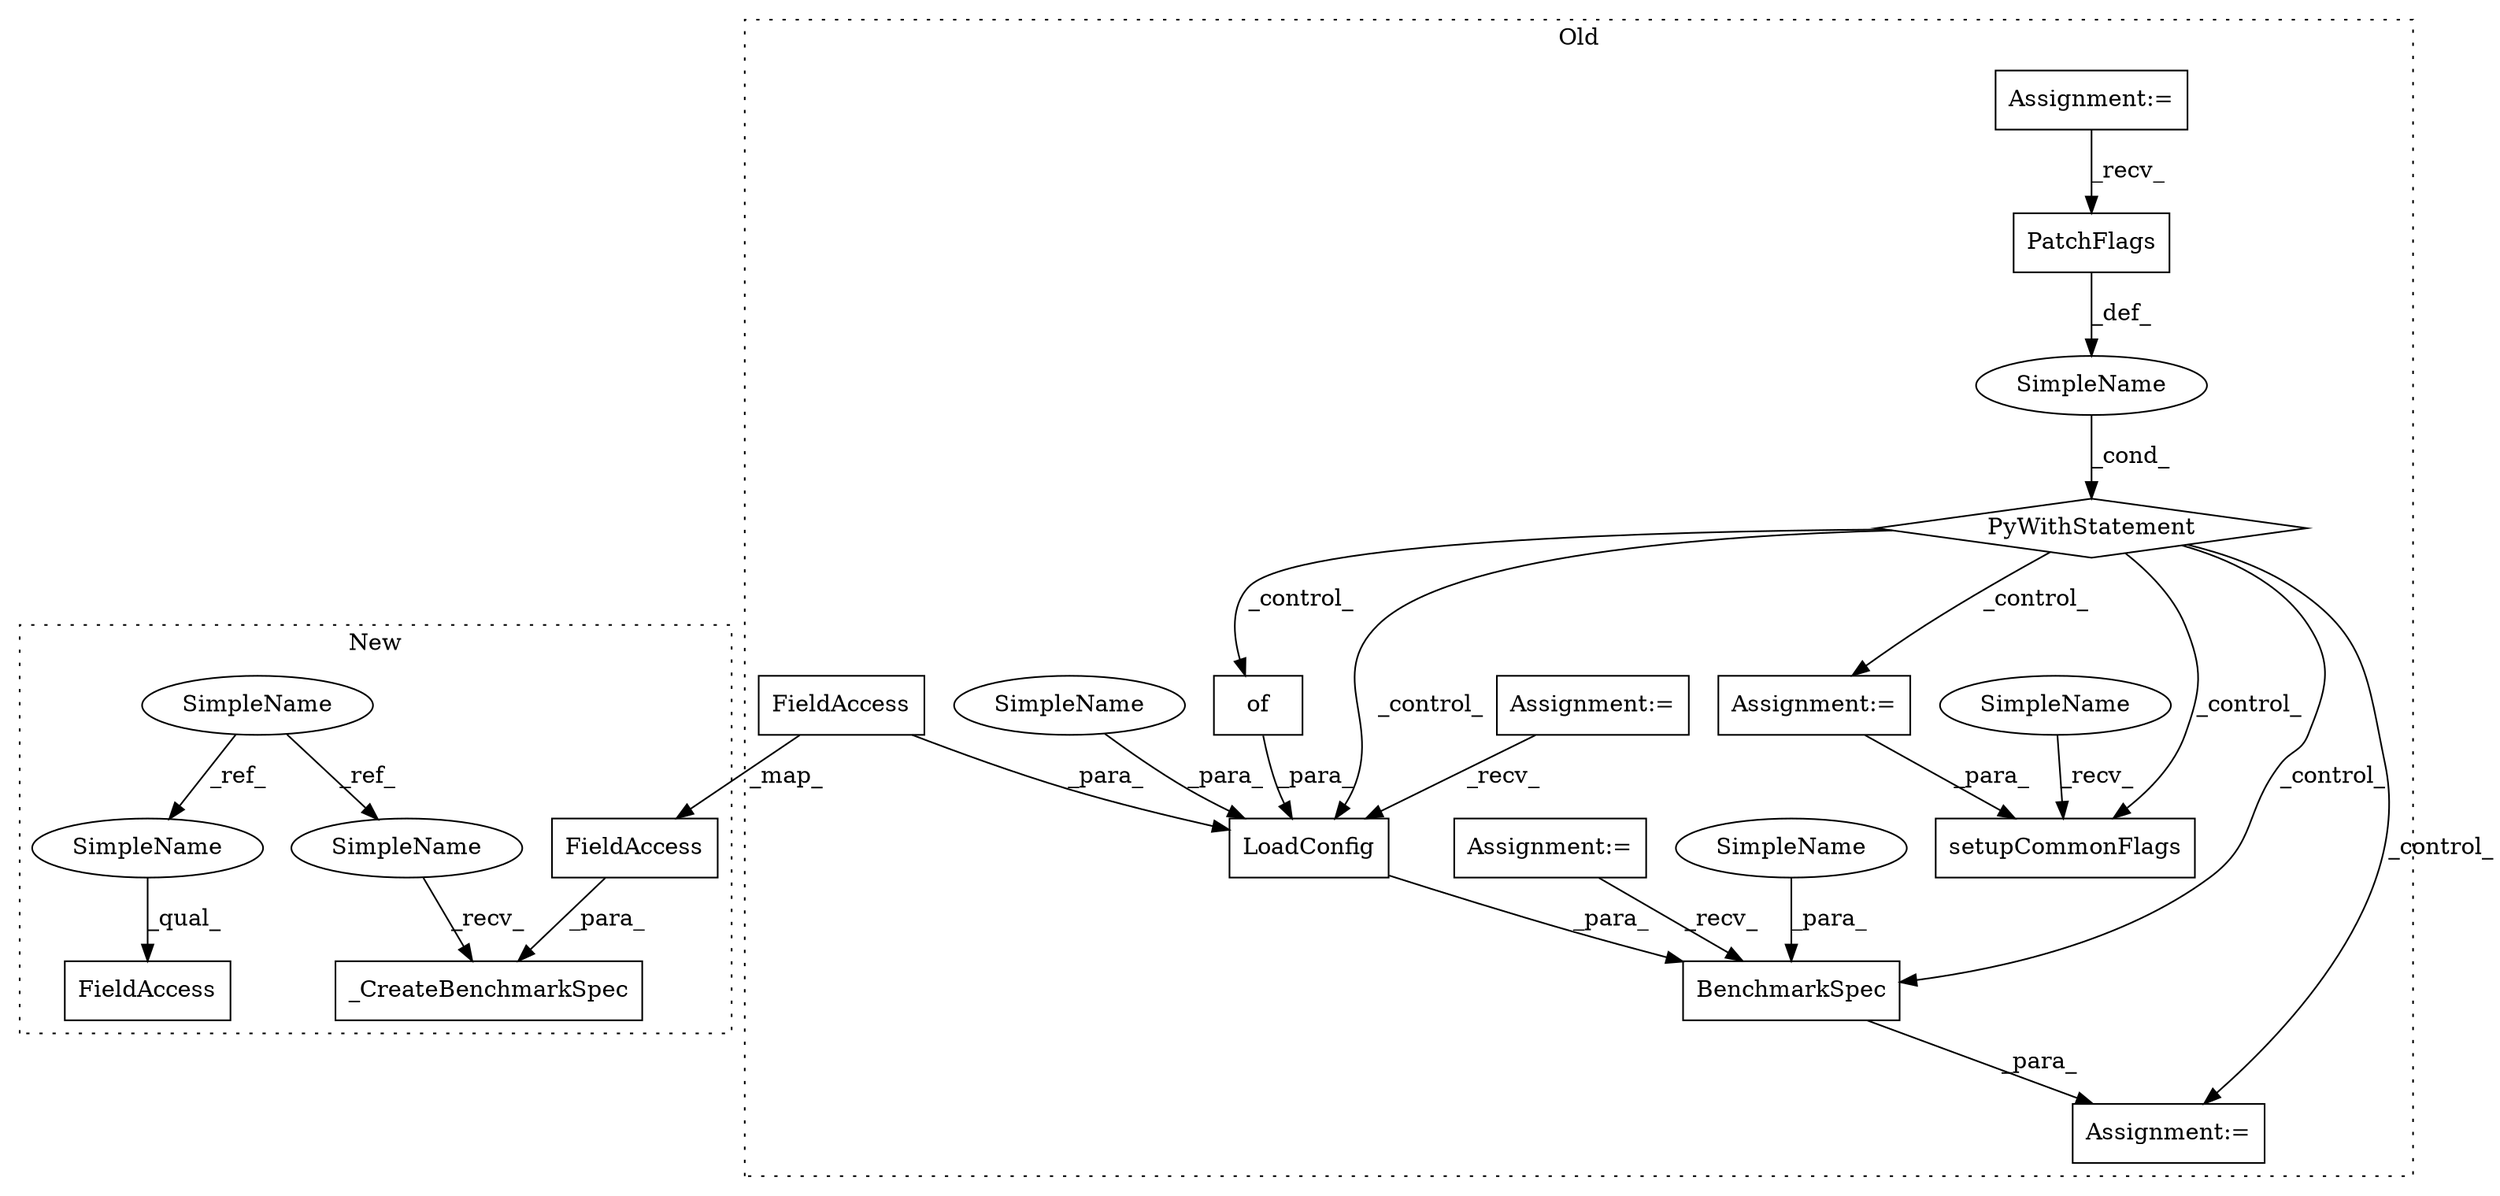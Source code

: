 digraph G {
subgraph cluster0 {
1 [label="BenchmarkSpec" a="32" s="2472,2501" l="14,1" shape="box"];
3 [label="Assignment:=" a="7" s="2035" l="14" shape="box"];
4 [label="SimpleName" a="42" s="" l="" shape="ellipse"];
5 [label="PyWithStatement" a="104" s="2152,2185" l="10,2" shape="diamond"];
6 [label="setupCommonFlags" a="32" s="2224,2253" l="17,1" shape="box"];
7 [label="of" a="32" s="2434" l="4" shape="box"];
8 [label="LoadConfig" a="32" s="2387,2443" l="11,1" shape="box"];
9 [label="PatchFlags" a="32" s="2173" l="12" shape="box"];
10 [label="Assignment:=" a="7" s="2078" l="10" shape="box"];
11 [label="Assignment:=" a="7" s="2199" l="12" shape="box"];
12 [label="Assignment:=" a="7" s="1967" l="7" shape="box"];
13 [label="Assignment:=" a="7" s="2456" l="1" shape="box"];
15 [label="FieldAccess" a="22" s="2398" l="31" shape="box"];
20 [label="SimpleName" a="42" s="2219" l="4" shape="ellipse"];
21 [label="SimpleName" a="42" s="2493" l="4" shape="ellipse"];
22 [label="SimpleName" a="42" s="2439" l="4" shape="ellipse"];
label = "Old";
style="dotted";
}
subgraph cluster1 {
2 [label="_CreateBenchmarkSpec" a="32" s="2855,2907" l="21,1" shape="box"];
14 [label="FieldAccess" a="22" s="2876" l="31" shape="box"];
16 [label="SimpleName" a="42" s="2610" l="4" shape="ellipse"];
17 [label="FieldAccess" a="22" s="2727" l="18" shape="box"];
18 [label="SimpleName" a="42" s="2850" l="4" shape="ellipse"];
19 [label="SimpleName" a="42" s="2727" l="4" shape="ellipse"];
label = "New";
style="dotted";
}
1 -> 13 [label="_para_"];
3 -> 1 [label="_recv_"];
4 -> 5 [label="_cond_"];
5 -> 13 [label="_control_"];
5 -> 11 [label="_control_"];
5 -> 7 [label="_control_"];
5 -> 6 [label="_control_"];
5 -> 1 [label="_control_"];
5 -> 8 [label="_control_"];
7 -> 8 [label="_para_"];
8 -> 1 [label="_para_"];
9 -> 4 [label="_def_"];
10 -> 9 [label="_recv_"];
11 -> 6 [label="_para_"];
12 -> 8 [label="_recv_"];
14 -> 2 [label="_para_"];
15 -> 14 [label="_map_"];
15 -> 8 [label="_para_"];
16 -> 18 [label="_ref_"];
16 -> 19 [label="_ref_"];
18 -> 2 [label="_recv_"];
19 -> 17 [label="_qual_"];
20 -> 6 [label="_recv_"];
21 -> 1 [label="_para_"];
22 -> 8 [label="_para_"];
}